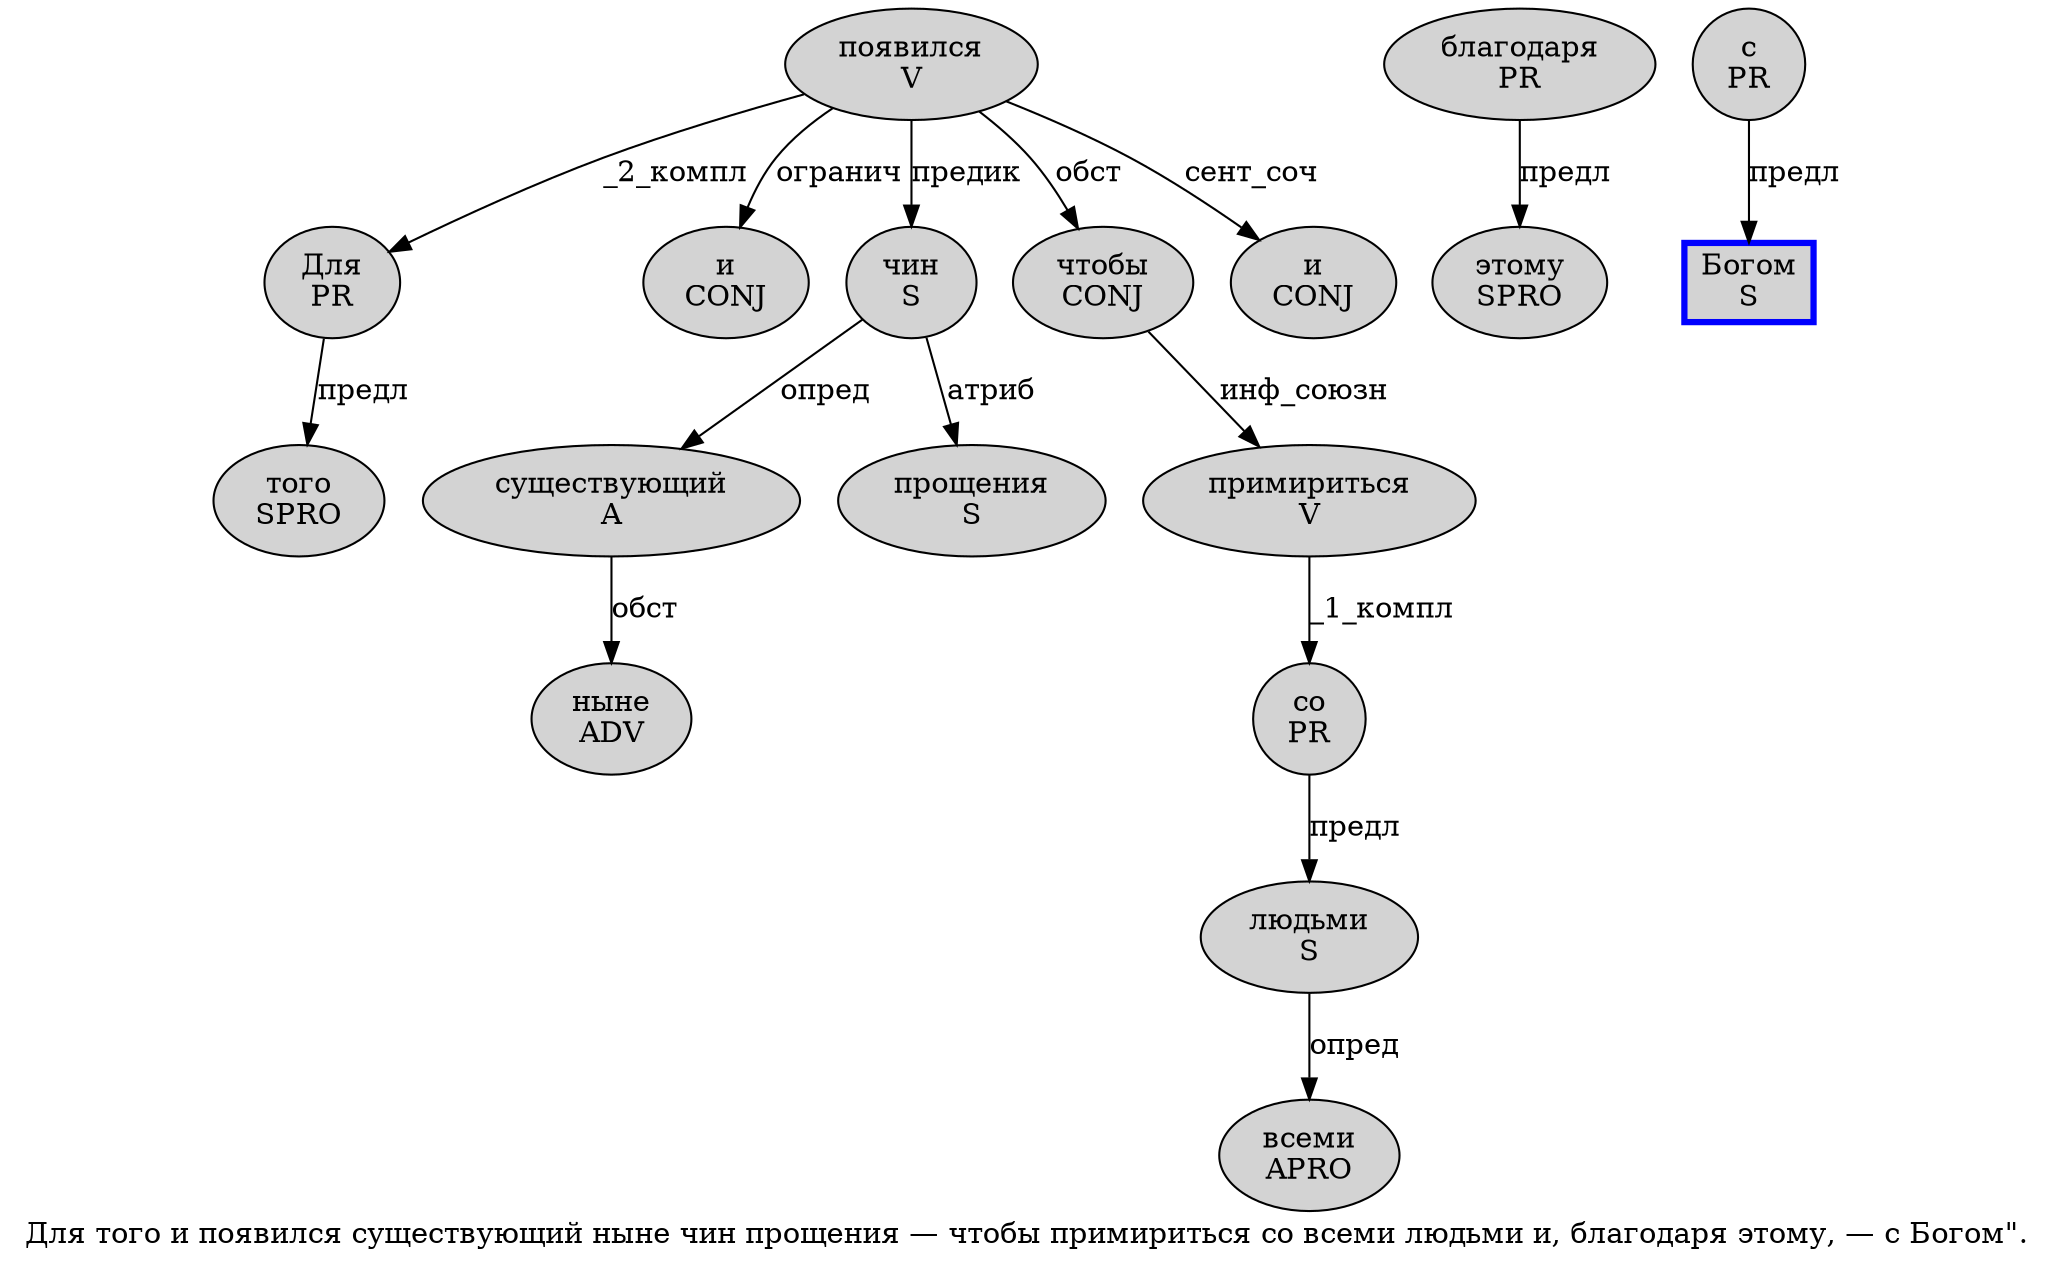 digraph SENTENCE_1096 {
	graph [label="Для того и появился существующий ныне чин прощения — чтобы примириться со всеми людьми и, благодаря этому, — с Богом\"."]
	node [style=filled]
		0 [label="Для
PR" color="" fillcolor=lightgray penwidth=1 shape=ellipse]
		1 [label="того
SPRO" color="" fillcolor=lightgray penwidth=1 shape=ellipse]
		2 [label="и
CONJ" color="" fillcolor=lightgray penwidth=1 shape=ellipse]
		3 [label="появился
V" color="" fillcolor=lightgray penwidth=1 shape=ellipse]
		4 [label="существующий
A" color="" fillcolor=lightgray penwidth=1 shape=ellipse]
		5 [label="ныне
ADV" color="" fillcolor=lightgray penwidth=1 shape=ellipse]
		6 [label="чин
S" color="" fillcolor=lightgray penwidth=1 shape=ellipse]
		7 [label="прощения
S" color="" fillcolor=lightgray penwidth=1 shape=ellipse]
		9 [label="чтобы
CONJ" color="" fillcolor=lightgray penwidth=1 shape=ellipse]
		10 [label="примириться
V" color="" fillcolor=lightgray penwidth=1 shape=ellipse]
		11 [label="со
PR" color="" fillcolor=lightgray penwidth=1 shape=ellipse]
		12 [label="всеми
APRO" color="" fillcolor=lightgray penwidth=1 shape=ellipse]
		13 [label="людьми
S" color="" fillcolor=lightgray penwidth=1 shape=ellipse]
		14 [label="и
CONJ" color="" fillcolor=lightgray penwidth=1 shape=ellipse]
		16 [label="благодаря
PR" color="" fillcolor=lightgray penwidth=1 shape=ellipse]
		17 [label="этому
SPRO" color="" fillcolor=lightgray penwidth=1 shape=ellipse]
		20 [label="с
PR" color="" fillcolor=lightgray penwidth=1 shape=ellipse]
		21 [label="Богом
S" color=blue fillcolor=lightgray penwidth=3 shape=box]
			3 -> 0 [label="_2_компл"]
			3 -> 2 [label="огранич"]
			3 -> 6 [label="предик"]
			3 -> 9 [label="обст"]
			3 -> 14 [label="сент_соч"]
			16 -> 17 [label="предл"]
			9 -> 10 [label="инф_союзн"]
			13 -> 12 [label="опред"]
			6 -> 4 [label="опред"]
			6 -> 7 [label="атриб"]
			11 -> 13 [label="предл"]
			0 -> 1 [label="предл"]
			10 -> 11 [label="_1_компл"]
			20 -> 21 [label="предл"]
			4 -> 5 [label="обст"]
}